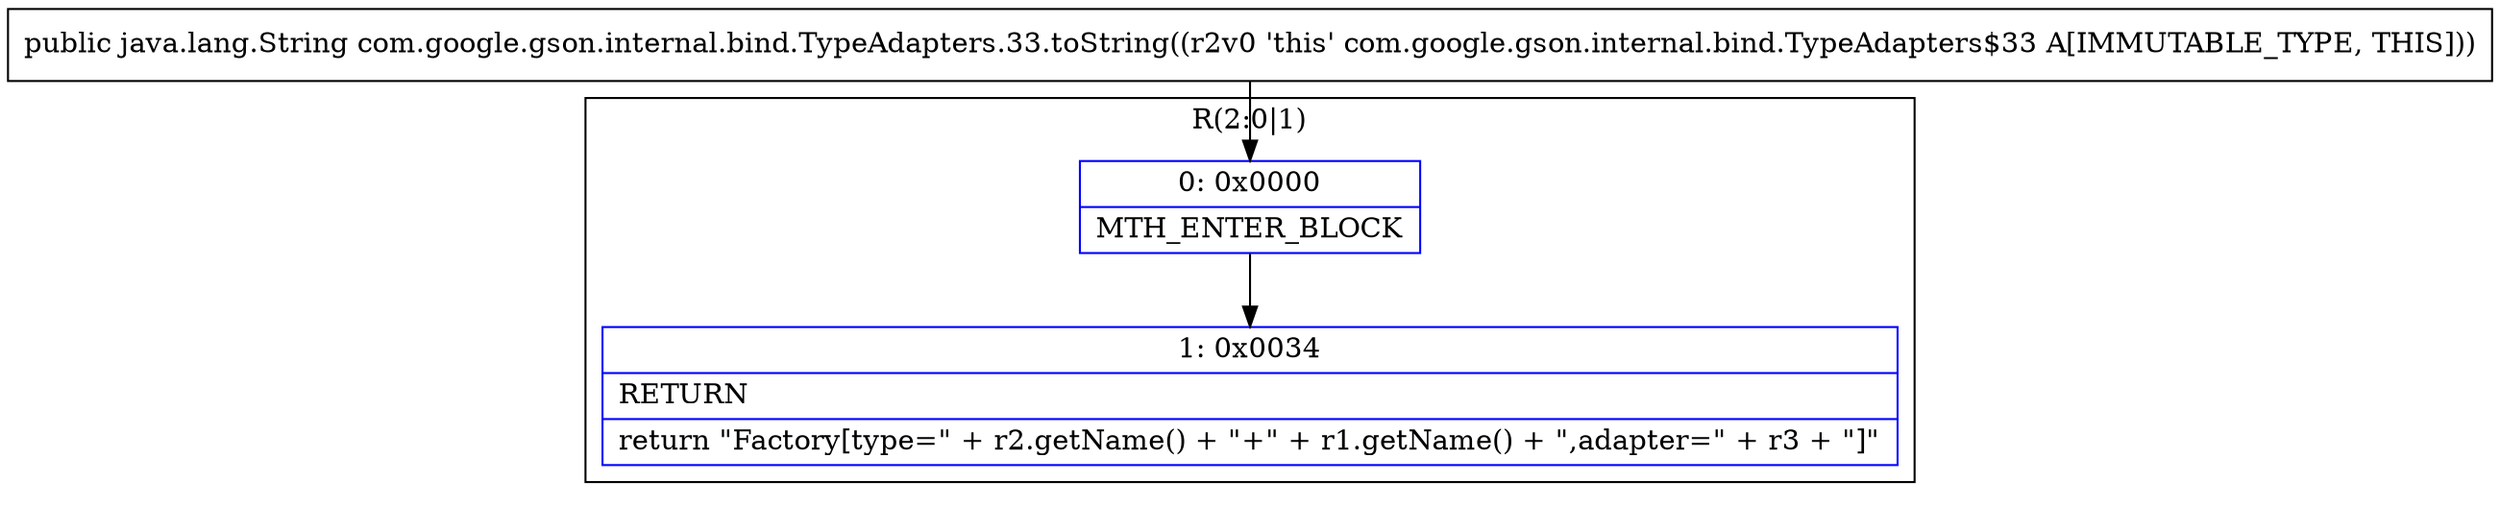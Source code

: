 digraph "CFG forcom.google.gson.internal.bind.TypeAdapters.33.toString()Ljava\/lang\/String;" {
subgraph cluster_Region_266992052 {
label = "R(2:0|1)";
node [shape=record,color=blue];
Node_0 [shape=record,label="{0\:\ 0x0000|MTH_ENTER_BLOCK\l}"];
Node_1 [shape=record,label="{1\:\ 0x0034|RETURN\l|return \"Factory[type=\" + r2.getName() + \"+\" + r1.getName() + \",adapter=\" + r3 + \"]\"\l}"];
}
MethodNode[shape=record,label="{public java.lang.String com.google.gson.internal.bind.TypeAdapters.33.toString((r2v0 'this' com.google.gson.internal.bind.TypeAdapters$33 A[IMMUTABLE_TYPE, THIS])) }"];
MethodNode -> Node_0;
Node_0 -> Node_1;
}

